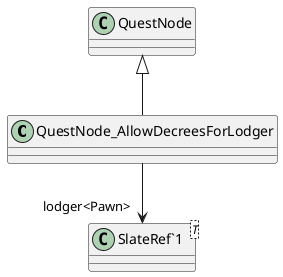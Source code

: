 @startuml
class QuestNode_AllowDecreesForLodger {
}
class "SlateRef`1"<T> {
}
QuestNode <|-- QuestNode_AllowDecreesForLodger
QuestNode_AllowDecreesForLodger --> "lodger<Pawn>" "SlateRef`1"
@enduml
